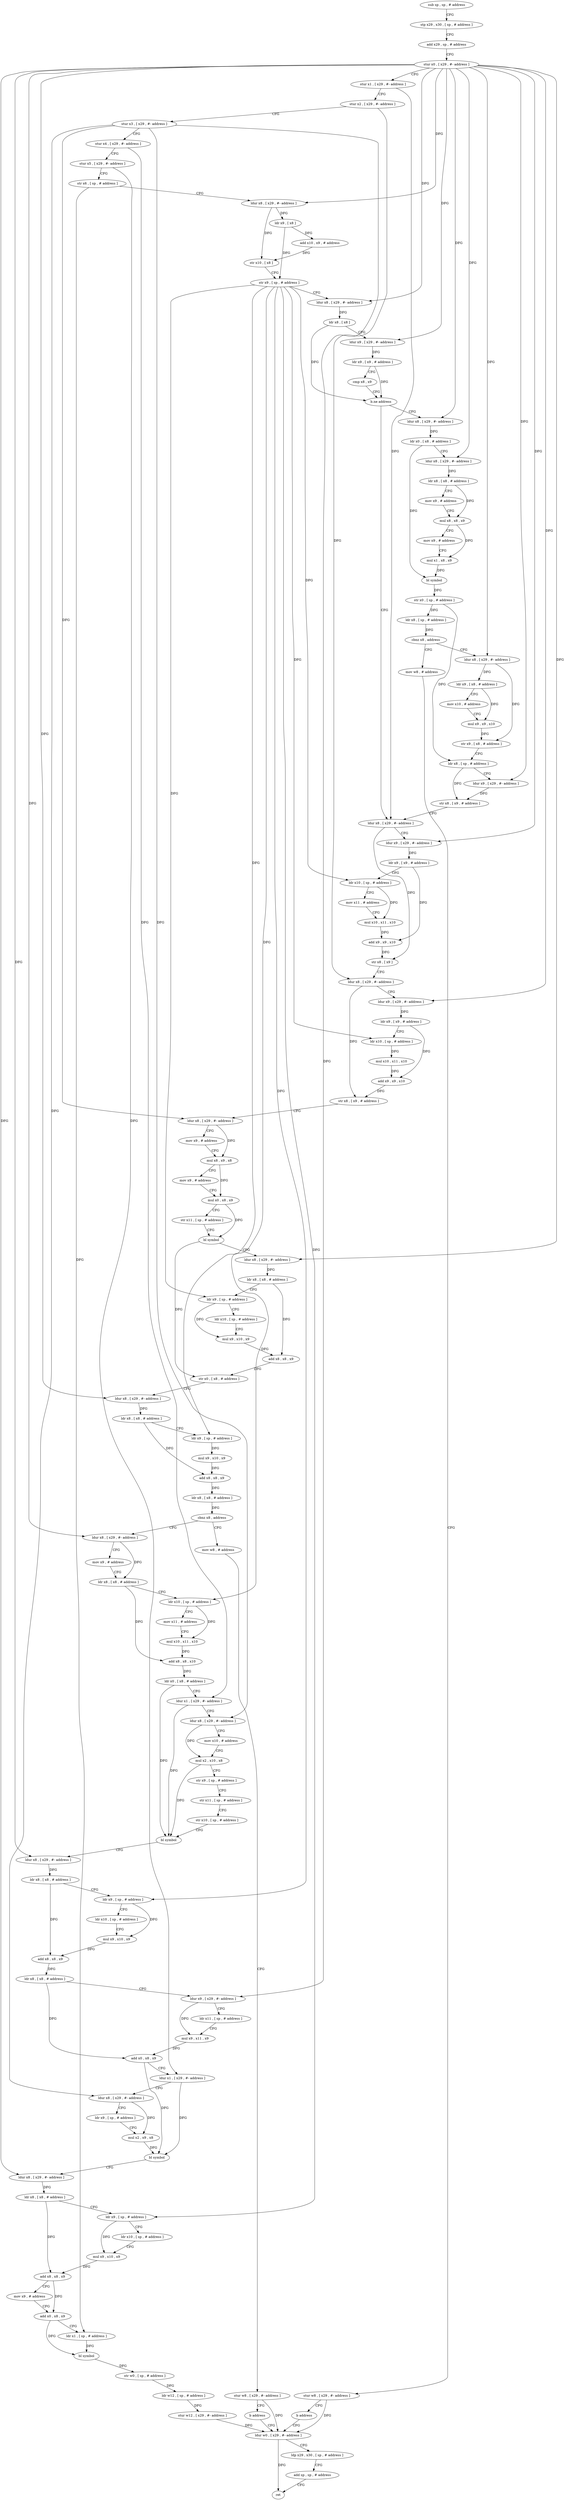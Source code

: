 digraph "func" {
"4543520" [label = "sub sp , sp , # address" ]
"4543524" [label = "stp x29 , x30 , [ sp , # address ]" ]
"4543528" [label = "add x29 , sp , # address" ]
"4543532" [label = "stur x0 , [ x29 , #- address ]" ]
"4543536" [label = "stur x1 , [ x29 , #- address ]" ]
"4543540" [label = "stur x2 , [ x29 , #- address ]" ]
"4543544" [label = "stur x3 , [ x29 , #- address ]" ]
"4543548" [label = "stur x4 , [ x29 , #- address ]" ]
"4543552" [label = "stur x5 , [ x29 , #- address ]" ]
"4543556" [label = "str x6 , [ sp , # address ]" ]
"4543560" [label = "ldur x8 , [ x29 , #- address ]" ]
"4543564" [label = "ldr x9 , [ x8 ]" ]
"4543568" [label = "add x10 , x9 , # address" ]
"4543572" [label = "str x10 , [ x8 ]" ]
"4543576" [label = "str x9 , [ sp , # address ]" ]
"4543580" [label = "ldur x8 , [ x29 , #- address ]" ]
"4543584" [label = "ldr x8 , [ x8 ]" ]
"4543588" [label = "ldur x9 , [ x29 , #- address ]" ]
"4543592" [label = "ldr x9 , [ x9 , # address ]" ]
"4543596" [label = "cmp x8 , x9" ]
"4543600" [label = "b.ne address" ]
"4543696" [label = "ldur x8 , [ x29 , #- address ]" ]
"4543604" [label = "ldur x8 , [ x29 , #- address ]" ]
"4543700" [label = "ldur x9 , [ x29 , #- address ]" ]
"4543704" [label = "ldr x9 , [ x9 , # address ]" ]
"4543708" [label = "ldr x10 , [ sp , # address ]" ]
"4543712" [label = "mov x11 , # address" ]
"4543716" [label = "mul x10 , x11 , x10" ]
"4543720" [label = "add x9 , x9 , x10" ]
"4543724" [label = "str x8 , [ x9 ]" ]
"4543728" [label = "ldur x8 , [ x29 , #- address ]" ]
"4543732" [label = "ldur x9 , [ x29 , #- address ]" ]
"4543736" [label = "ldr x9 , [ x9 , # address ]" ]
"4543740" [label = "ldr x10 , [ sp , # address ]" ]
"4543744" [label = "mul x10 , x11 , x10" ]
"4543748" [label = "add x9 , x9 , x10" ]
"4543752" [label = "str x8 , [ x9 , # address ]" ]
"4543756" [label = "ldur x8 , [ x29 , #- address ]" ]
"4543760" [label = "mov x9 , # address" ]
"4543764" [label = "mul x8 , x9 , x8" ]
"4543768" [label = "mov x9 , # address" ]
"4543772" [label = "mul x0 , x8 , x9" ]
"4543776" [label = "str x11 , [ sp , # address ]" ]
"4543780" [label = "bl symbol" ]
"4543784" [label = "ldur x8 , [ x29 , #- address ]" ]
"4543788" [label = "ldr x8 , [ x8 , # address ]" ]
"4543792" [label = "ldr x9 , [ sp , # address ]" ]
"4543796" [label = "ldr x10 , [ sp , # address ]" ]
"4543800" [label = "mul x9 , x10 , x9" ]
"4543804" [label = "add x8 , x8 , x9" ]
"4543808" [label = "str x0 , [ x8 , # address ]" ]
"4543812" [label = "ldur x8 , [ x29 , #- address ]" ]
"4543816" [label = "ldr x8 , [ x8 , # address ]" ]
"4543820" [label = "ldr x9 , [ sp , # address ]" ]
"4543824" [label = "mul x9 , x10 , x9" ]
"4543828" [label = "add x8 , x8 , x9" ]
"4543832" [label = "ldr x8 , [ x8 , # address ]" ]
"4543836" [label = "cbnz x8 , address" ]
"4543852" [label = "ldur x8 , [ x29 , #- address ]" ]
"4543840" [label = "mov w8 , # address" ]
"4543608" [label = "ldr x0 , [ x8 , # address ]" ]
"4543612" [label = "ldur x8 , [ x29 , #- address ]" ]
"4543616" [label = "ldr x8 , [ x8 , # address ]" ]
"4543620" [label = "mov x9 , # address" ]
"4543624" [label = "mul x8 , x8 , x9" ]
"4543628" [label = "mov x9 , # address" ]
"4543632" [label = "mul x1 , x8 , x9" ]
"4543636" [label = "bl symbol" ]
"4543640" [label = "str x0 , [ sp , # address ]" ]
"4543644" [label = "ldr x8 , [ sp , # address ]" ]
"4543648" [label = "cbnz x8 , address" ]
"4543664" [label = "ldur x8 , [ x29 , #- address ]" ]
"4543652" [label = "mov w8 , # address" ]
"4543856" [label = "mov x9 , # address" ]
"4543860" [label = "ldr x8 , [ x8 , # address ]" ]
"4543864" [label = "ldr x10 , [ sp , # address ]" ]
"4543868" [label = "mov x11 , # address" ]
"4543872" [label = "mul x10 , x11 , x10" ]
"4543876" [label = "add x8 , x8 , x10" ]
"4543880" [label = "ldr x0 , [ x8 , # address ]" ]
"4543884" [label = "ldur x1 , [ x29 , #- address ]" ]
"4543888" [label = "ldur x8 , [ x29 , #- address ]" ]
"4543892" [label = "mov x10 , # address" ]
"4543896" [label = "mul x2 , x10 , x8" ]
"4543900" [label = "str x9 , [ sp , # address ]" ]
"4543904" [label = "str x11 , [ sp , # address ]" ]
"4543908" [label = "str x10 , [ sp , # address ]" ]
"4543912" [label = "bl symbol" ]
"4543916" [label = "ldur x8 , [ x29 , #- address ]" ]
"4543920" [label = "ldr x8 , [ x8 , # address ]" ]
"4543924" [label = "ldr x9 , [ sp , # address ]" ]
"4543928" [label = "ldr x10 , [ sp , # address ]" ]
"4543932" [label = "mul x9 , x10 , x9" ]
"4543936" [label = "add x8 , x8 , x9" ]
"4543940" [label = "ldr x8 , [ x8 , # address ]" ]
"4543944" [label = "ldur x9 , [ x29 , #- address ]" ]
"4543948" [label = "ldr x11 , [ sp , # address ]" ]
"4543952" [label = "mul x9 , x11 , x9" ]
"4543956" [label = "add x0 , x8 , x9" ]
"4543960" [label = "ldur x1 , [ x29 , #- address ]" ]
"4543964" [label = "ldur x8 , [ x29 , #- address ]" ]
"4543968" [label = "ldr x9 , [ sp , # address ]" ]
"4543972" [label = "mul x2 , x9 , x8" ]
"4543976" [label = "bl symbol" ]
"4543980" [label = "ldur x8 , [ x29 , #- address ]" ]
"4543984" [label = "ldr x8 , [ x8 , # address ]" ]
"4543988" [label = "ldr x9 , [ sp , # address ]" ]
"4543992" [label = "ldr x10 , [ sp , # address ]" ]
"4543996" [label = "mul x9 , x10 , x9" ]
"4544000" [label = "add x8 , x8 , x9" ]
"4544004" [label = "mov x9 , # address" ]
"4544008" [label = "add x0 , x8 , x9" ]
"4544012" [label = "ldr x1 , [ sp , # address ]" ]
"4544016" [label = "bl symbol" ]
"4544020" [label = "str w0 , [ sp , # address ]" ]
"4544024" [label = "ldr w12 , [ sp , # address ]" ]
"4544028" [label = "stur w12 , [ x29 , #- address ]" ]
"4544032" [label = "ldur w0 , [ x29 , #- address ]" ]
"4543844" [label = "stur w8 , [ x29 , #- address ]" ]
"4543848" [label = "b address" ]
"4543668" [label = "ldr x9 , [ x8 , # address ]" ]
"4543672" [label = "mov x10 , # address" ]
"4543676" [label = "mul x9 , x9 , x10" ]
"4543680" [label = "str x9 , [ x8 , # address ]" ]
"4543684" [label = "ldr x8 , [ sp , # address ]" ]
"4543688" [label = "ldur x9 , [ x29 , #- address ]" ]
"4543692" [label = "str x8 , [ x9 , # address ]" ]
"4543656" [label = "stur w8 , [ x29 , #- address ]" ]
"4543660" [label = "b address" ]
"4544036" [label = "ldp x29 , x30 , [ sp , # address ]" ]
"4544040" [label = "add sp , sp , # address" ]
"4544044" [label = "ret" ]
"4543520" -> "4543524" [ label = "CFG" ]
"4543524" -> "4543528" [ label = "CFG" ]
"4543528" -> "4543532" [ label = "CFG" ]
"4543532" -> "4543536" [ label = "CFG" ]
"4543532" -> "4543560" [ label = "DFG" ]
"4543532" -> "4543580" [ label = "DFG" ]
"4543532" -> "4543588" [ label = "DFG" ]
"4543532" -> "4543700" [ label = "DFG" ]
"4543532" -> "4543732" [ label = "DFG" ]
"4543532" -> "4543784" [ label = "DFG" ]
"4543532" -> "4543812" [ label = "DFG" ]
"4543532" -> "4543604" [ label = "DFG" ]
"4543532" -> "4543612" [ label = "DFG" ]
"4543532" -> "4543852" [ label = "DFG" ]
"4543532" -> "4543916" [ label = "DFG" ]
"4543532" -> "4543980" [ label = "DFG" ]
"4543532" -> "4543664" [ label = "DFG" ]
"4543532" -> "4543688" [ label = "DFG" ]
"4543536" -> "4543540" [ label = "CFG" ]
"4543536" -> "4543696" [ label = "DFG" ]
"4543540" -> "4543544" [ label = "CFG" ]
"4543540" -> "4543728" [ label = "DFG" ]
"4543544" -> "4543548" [ label = "CFG" ]
"4543544" -> "4543756" [ label = "DFG" ]
"4543544" -> "4543888" [ label = "DFG" ]
"4543544" -> "4543944" [ label = "DFG" ]
"4543544" -> "4543964" [ label = "DFG" ]
"4543548" -> "4543552" [ label = "CFG" ]
"4543548" -> "4543884" [ label = "DFG" ]
"4543552" -> "4543556" [ label = "CFG" ]
"4543552" -> "4543960" [ label = "DFG" ]
"4543556" -> "4543560" [ label = "CFG" ]
"4543556" -> "4544012" [ label = "DFG" ]
"4543560" -> "4543564" [ label = "DFG" ]
"4543560" -> "4543572" [ label = "DFG" ]
"4543564" -> "4543568" [ label = "DFG" ]
"4543564" -> "4543576" [ label = "DFG" ]
"4543568" -> "4543572" [ label = "DFG" ]
"4543572" -> "4543576" [ label = "CFG" ]
"4543576" -> "4543580" [ label = "CFG" ]
"4543576" -> "4543708" [ label = "DFG" ]
"4543576" -> "4543740" [ label = "DFG" ]
"4543576" -> "4543792" [ label = "DFG" ]
"4543576" -> "4543820" [ label = "DFG" ]
"4543576" -> "4543864" [ label = "DFG" ]
"4543576" -> "4543924" [ label = "DFG" ]
"4543576" -> "4543988" [ label = "DFG" ]
"4543580" -> "4543584" [ label = "DFG" ]
"4543584" -> "4543588" [ label = "CFG" ]
"4543584" -> "4543600" [ label = "DFG" ]
"4543588" -> "4543592" [ label = "DFG" ]
"4543592" -> "4543596" [ label = "CFG" ]
"4543592" -> "4543600" [ label = "DFG" ]
"4543596" -> "4543600" [ label = "CFG" ]
"4543600" -> "4543696" [ label = "CFG" ]
"4543600" -> "4543604" [ label = "CFG" ]
"4543696" -> "4543700" [ label = "CFG" ]
"4543696" -> "4543724" [ label = "DFG" ]
"4543604" -> "4543608" [ label = "DFG" ]
"4543700" -> "4543704" [ label = "DFG" ]
"4543704" -> "4543708" [ label = "CFG" ]
"4543704" -> "4543720" [ label = "DFG" ]
"4543708" -> "4543712" [ label = "CFG" ]
"4543708" -> "4543716" [ label = "DFG" ]
"4543712" -> "4543716" [ label = "CFG" ]
"4543716" -> "4543720" [ label = "DFG" ]
"4543720" -> "4543724" [ label = "DFG" ]
"4543724" -> "4543728" [ label = "CFG" ]
"4543728" -> "4543732" [ label = "CFG" ]
"4543728" -> "4543752" [ label = "DFG" ]
"4543732" -> "4543736" [ label = "DFG" ]
"4543736" -> "4543740" [ label = "CFG" ]
"4543736" -> "4543748" [ label = "DFG" ]
"4543740" -> "4543744" [ label = "DFG" ]
"4543744" -> "4543748" [ label = "DFG" ]
"4543748" -> "4543752" [ label = "DFG" ]
"4543752" -> "4543756" [ label = "CFG" ]
"4543756" -> "4543760" [ label = "CFG" ]
"4543756" -> "4543764" [ label = "DFG" ]
"4543760" -> "4543764" [ label = "CFG" ]
"4543764" -> "4543768" [ label = "CFG" ]
"4543764" -> "4543772" [ label = "DFG" ]
"4543768" -> "4543772" [ label = "CFG" ]
"4543772" -> "4543776" [ label = "CFG" ]
"4543772" -> "4543780" [ label = "DFG" ]
"4543776" -> "4543780" [ label = "CFG" ]
"4543780" -> "4543784" [ label = "CFG" ]
"4543780" -> "4543808" [ label = "DFG" ]
"4543784" -> "4543788" [ label = "DFG" ]
"4543788" -> "4543792" [ label = "CFG" ]
"4543788" -> "4543804" [ label = "DFG" ]
"4543792" -> "4543796" [ label = "CFG" ]
"4543792" -> "4543800" [ label = "DFG" ]
"4543796" -> "4543800" [ label = "CFG" ]
"4543800" -> "4543804" [ label = "DFG" ]
"4543804" -> "4543808" [ label = "DFG" ]
"4543808" -> "4543812" [ label = "CFG" ]
"4543812" -> "4543816" [ label = "DFG" ]
"4543816" -> "4543820" [ label = "CFG" ]
"4543816" -> "4543828" [ label = "DFG" ]
"4543820" -> "4543824" [ label = "DFG" ]
"4543824" -> "4543828" [ label = "DFG" ]
"4543828" -> "4543832" [ label = "DFG" ]
"4543832" -> "4543836" [ label = "DFG" ]
"4543836" -> "4543852" [ label = "CFG" ]
"4543836" -> "4543840" [ label = "CFG" ]
"4543852" -> "4543856" [ label = "CFG" ]
"4543852" -> "4543860" [ label = "DFG" ]
"4543840" -> "4543844" [ label = "CFG" ]
"4543608" -> "4543612" [ label = "CFG" ]
"4543608" -> "4543636" [ label = "DFG" ]
"4543612" -> "4543616" [ label = "DFG" ]
"4543616" -> "4543620" [ label = "CFG" ]
"4543616" -> "4543624" [ label = "DFG" ]
"4543620" -> "4543624" [ label = "CFG" ]
"4543624" -> "4543628" [ label = "CFG" ]
"4543624" -> "4543632" [ label = "DFG" ]
"4543628" -> "4543632" [ label = "CFG" ]
"4543632" -> "4543636" [ label = "DFG" ]
"4543636" -> "4543640" [ label = "DFG" ]
"4543640" -> "4543644" [ label = "DFG" ]
"4543640" -> "4543684" [ label = "DFG" ]
"4543644" -> "4543648" [ label = "DFG" ]
"4543648" -> "4543664" [ label = "CFG" ]
"4543648" -> "4543652" [ label = "CFG" ]
"4543664" -> "4543668" [ label = "DFG" ]
"4543664" -> "4543680" [ label = "DFG" ]
"4543652" -> "4543656" [ label = "CFG" ]
"4543856" -> "4543860" [ label = "CFG" ]
"4543860" -> "4543864" [ label = "CFG" ]
"4543860" -> "4543876" [ label = "DFG" ]
"4543864" -> "4543868" [ label = "CFG" ]
"4543864" -> "4543872" [ label = "DFG" ]
"4543868" -> "4543872" [ label = "CFG" ]
"4543872" -> "4543876" [ label = "DFG" ]
"4543876" -> "4543880" [ label = "DFG" ]
"4543880" -> "4543884" [ label = "CFG" ]
"4543880" -> "4543912" [ label = "DFG" ]
"4543884" -> "4543888" [ label = "CFG" ]
"4543884" -> "4543912" [ label = "DFG" ]
"4543888" -> "4543892" [ label = "CFG" ]
"4543888" -> "4543896" [ label = "DFG" ]
"4543892" -> "4543896" [ label = "CFG" ]
"4543896" -> "4543900" [ label = "CFG" ]
"4543896" -> "4543912" [ label = "DFG" ]
"4543900" -> "4543904" [ label = "CFG" ]
"4543904" -> "4543908" [ label = "CFG" ]
"4543908" -> "4543912" [ label = "CFG" ]
"4543912" -> "4543916" [ label = "CFG" ]
"4543916" -> "4543920" [ label = "DFG" ]
"4543920" -> "4543924" [ label = "CFG" ]
"4543920" -> "4543936" [ label = "DFG" ]
"4543924" -> "4543928" [ label = "CFG" ]
"4543924" -> "4543932" [ label = "DFG" ]
"4543928" -> "4543932" [ label = "CFG" ]
"4543932" -> "4543936" [ label = "DFG" ]
"4543936" -> "4543940" [ label = "DFG" ]
"4543940" -> "4543944" [ label = "CFG" ]
"4543940" -> "4543956" [ label = "DFG" ]
"4543944" -> "4543948" [ label = "CFG" ]
"4543944" -> "4543952" [ label = "DFG" ]
"4543948" -> "4543952" [ label = "CFG" ]
"4543952" -> "4543956" [ label = "DFG" ]
"4543956" -> "4543960" [ label = "CFG" ]
"4543956" -> "4543976" [ label = "DFG" ]
"4543960" -> "4543964" [ label = "CFG" ]
"4543960" -> "4543976" [ label = "DFG" ]
"4543964" -> "4543968" [ label = "CFG" ]
"4543964" -> "4543972" [ label = "DFG" ]
"4543968" -> "4543972" [ label = "CFG" ]
"4543972" -> "4543976" [ label = "DFG" ]
"4543976" -> "4543980" [ label = "CFG" ]
"4543980" -> "4543984" [ label = "DFG" ]
"4543984" -> "4543988" [ label = "CFG" ]
"4543984" -> "4544000" [ label = "DFG" ]
"4543988" -> "4543992" [ label = "CFG" ]
"4543988" -> "4543996" [ label = "DFG" ]
"4543992" -> "4543996" [ label = "CFG" ]
"4543996" -> "4544000" [ label = "DFG" ]
"4544000" -> "4544004" [ label = "CFG" ]
"4544000" -> "4544008" [ label = "DFG" ]
"4544004" -> "4544008" [ label = "CFG" ]
"4544008" -> "4544012" [ label = "CFG" ]
"4544008" -> "4544016" [ label = "DFG" ]
"4544012" -> "4544016" [ label = "DFG" ]
"4544016" -> "4544020" [ label = "DFG" ]
"4544020" -> "4544024" [ label = "DFG" ]
"4544024" -> "4544028" [ label = "DFG" ]
"4544028" -> "4544032" [ label = "DFG" ]
"4544032" -> "4544036" [ label = "CFG" ]
"4544032" -> "4544044" [ label = "DFG" ]
"4543844" -> "4543848" [ label = "CFG" ]
"4543844" -> "4544032" [ label = "DFG" ]
"4543848" -> "4544032" [ label = "CFG" ]
"4543668" -> "4543672" [ label = "CFG" ]
"4543668" -> "4543676" [ label = "DFG" ]
"4543672" -> "4543676" [ label = "CFG" ]
"4543676" -> "4543680" [ label = "DFG" ]
"4543680" -> "4543684" [ label = "CFG" ]
"4543684" -> "4543688" [ label = "CFG" ]
"4543684" -> "4543692" [ label = "DFG" ]
"4543688" -> "4543692" [ label = "DFG" ]
"4543692" -> "4543696" [ label = "CFG" ]
"4543656" -> "4543660" [ label = "CFG" ]
"4543656" -> "4544032" [ label = "DFG" ]
"4543660" -> "4544032" [ label = "CFG" ]
"4544036" -> "4544040" [ label = "CFG" ]
"4544040" -> "4544044" [ label = "CFG" ]
}
